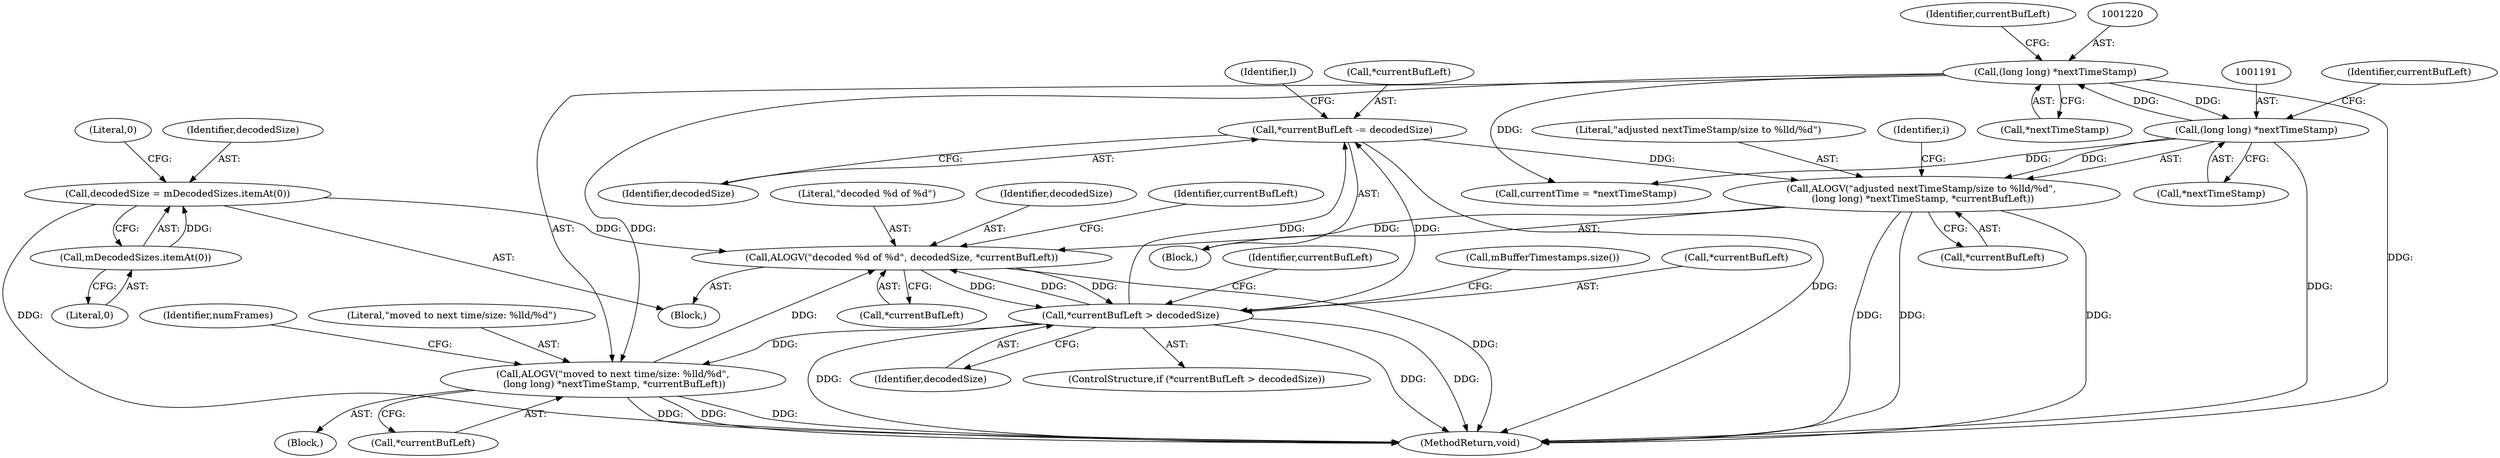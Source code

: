 digraph "0_Android_8e438e153f661e9df8db0ac41d587e940352df06@pointer" {
"1001179" [label="(Call,*currentBufLeft -= decodedSize)"];
"1001174" [label="(Call,*currentBufLeft > decodedSize)"];
"1001168" [label="(Call,ALOGV(\"decoded %d of %d\", decodedSize, *currentBufLeft))"];
"1001162" [label="(Call,decodedSize = mDecodedSizes.itemAt(0))"];
"1001164" [label="(Call,mDecodedSizes.itemAt(0))"];
"1001217" [label="(Call,ALOGV(\"moved to next time/size: %lld/%d\",\n (long long) *nextTimeStamp, *currentBufLeft))"];
"1001219" [label="(Call,(long long) *nextTimeStamp)"];
"1001190" [label="(Call,(long long) *nextTimeStamp)"];
"1001188" [label="(Call,ALOGV(\"adjusted nextTimeStamp/size to %lld/%d\",\n (long long) *nextTimeStamp, *currentBufLeft))"];
"1001179" [label="(Call,*currentBufLeft -= decodedSize)"];
"1001194" [label="(Call,*currentBufLeft)"];
"1001184" [label="(Identifier,l)"];
"1001164" [label="(Call,mDecodedSizes.itemAt(0))"];
"1001165" [label="(Literal,0)"];
"1001175" [label="(Call,*currentBufLeft)"];
"1001224" [label="(Identifier,currentBufLeft)"];
"1001179" [label="(Call,*currentBufLeft -= decodedSize)"];
"1001202" [label="(Block,)"];
"1001188" [label="(Call,ALOGV(\"adjusted nextTimeStamp/size to %lld/%d\",\n (long long) *nextTimeStamp, *currentBufLeft))"];
"1001176" [label="(Identifier,currentBufLeft)"];
"1001140" [label="(Call,currentTime = *nextTimeStamp)"];
"1001177" [label="(Identifier,decodedSize)"];
"1001180" [label="(Call,*currentBufLeft)"];
"1001181" [label="(Identifier,currentBufLeft)"];
"1001195" [label="(Identifier,currentBufLeft)"];
"1001217" [label="(Call,ALOGV(\"moved to next time/size: %lld/%d\",\n (long long) *nextTimeStamp, *currentBufLeft))"];
"1001171" [label="(Call,*currentBufLeft)"];
"1001173" [label="(ControlStructure,if (*currentBufLeft > decodedSize))"];
"1001163" [label="(Identifier,decodedSize)"];
"1001167" [label="(Literal,0)"];
"1001427" [label="(MethodReturn,void)"];
"1001174" [label="(Call,*currentBufLeft > decodedSize)"];
"1001200" [label="(Call,mBufferTimestamps.size())"];
"1001168" [label="(Call,ALOGV(\"decoded %d of %d\", decodedSize, *currentBufLeft))"];
"1001169" [label="(Literal,\"decoded %d of %d\")"];
"1001190" [label="(Call,(long long) *nextTimeStamp)"];
"1001159" [label="(Identifier,i)"];
"1001219" [label="(Call,(long long) *nextTimeStamp)"];
"1001160" [label="(Block,)"];
"1001170" [label="(Identifier,decodedSize)"];
"1001182" [label="(Identifier,decodedSize)"];
"1001162" [label="(Call,decodedSize = mDecodedSizes.itemAt(0))"];
"1001226" [label="(Identifier,numFrames)"];
"1001189" [label="(Literal,\"adjusted nextTimeStamp/size to %lld/%d\")"];
"1001218" [label="(Literal,\"moved to next time/size: %lld/%d\")"];
"1001192" [label="(Call,*nextTimeStamp)"];
"1001221" [label="(Call,*nextTimeStamp)"];
"1001223" [label="(Call,*currentBufLeft)"];
"1001178" [label="(Block,)"];
"1001179" -> "1001178"  [label="AST: "];
"1001179" -> "1001182"  [label="CFG: "];
"1001180" -> "1001179"  [label="AST: "];
"1001182" -> "1001179"  [label="AST: "];
"1001184" -> "1001179"  [label="CFG: "];
"1001179" -> "1001427"  [label="DDG: "];
"1001174" -> "1001179"  [label="DDG: "];
"1001174" -> "1001179"  [label="DDG: "];
"1001179" -> "1001188"  [label="DDG: "];
"1001174" -> "1001173"  [label="AST: "];
"1001174" -> "1001177"  [label="CFG: "];
"1001175" -> "1001174"  [label="AST: "];
"1001177" -> "1001174"  [label="AST: "];
"1001181" -> "1001174"  [label="CFG: "];
"1001200" -> "1001174"  [label="CFG: "];
"1001174" -> "1001427"  [label="DDG: "];
"1001174" -> "1001427"  [label="DDG: "];
"1001174" -> "1001427"  [label="DDG: "];
"1001174" -> "1001168"  [label="DDG: "];
"1001168" -> "1001174"  [label="DDG: "];
"1001168" -> "1001174"  [label="DDG: "];
"1001174" -> "1001217"  [label="DDG: "];
"1001168" -> "1001160"  [label="AST: "];
"1001168" -> "1001171"  [label="CFG: "];
"1001169" -> "1001168"  [label="AST: "];
"1001170" -> "1001168"  [label="AST: "];
"1001171" -> "1001168"  [label="AST: "];
"1001176" -> "1001168"  [label="CFG: "];
"1001168" -> "1001427"  [label="DDG: "];
"1001162" -> "1001168"  [label="DDG: "];
"1001217" -> "1001168"  [label="DDG: "];
"1001188" -> "1001168"  [label="DDG: "];
"1001162" -> "1001160"  [label="AST: "];
"1001162" -> "1001164"  [label="CFG: "];
"1001163" -> "1001162"  [label="AST: "];
"1001164" -> "1001162"  [label="AST: "];
"1001167" -> "1001162"  [label="CFG: "];
"1001162" -> "1001427"  [label="DDG: "];
"1001164" -> "1001162"  [label="DDG: "];
"1001164" -> "1001165"  [label="CFG: "];
"1001165" -> "1001164"  [label="AST: "];
"1001217" -> "1001202"  [label="AST: "];
"1001217" -> "1001223"  [label="CFG: "];
"1001218" -> "1001217"  [label="AST: "];
"1001219" -> "1001217"  [label="AST: "];
"1001223" -> "1001217"  [label="AST: "];
"1001226" -> "1001217"  [label="CFG: "];
"1001217" -> "1001427"  [label="DDG: "];
"1001217" -> "1001427"  [label="DDG: "];
"1001217" -> "1001427"  [label="DDG: "];
"1001219" -> "1001217"  [label="DDG: "];
"1001219" -> "1001221"  [label="CFG: "];
"1001220" -> "1001219"  [label="AST: "];
"1001221" -> "1001219"  [label="AST: "];
"1001224" -> "1001219"  [label="CFG: "];
"1001219" -> "1001427"  [label="DDG: "];
"1001219" -> "1001140"  [label="DDG: "];
"1001219" -> "1001190"  [label="DDG: "];
"1001190" -> "1001219"  [label="DDG: "];
"1001190" -> "1001188"  [label="AST: "];
"1001190" -> "1001192"  [label="CFG: "];
"1001191" -> "1001190"  [label="AST: "];
"1001192" -> "1001190"  [label="AST: "];
"1001195" -> "1001190"  [label="CFG: "];
"1001190" -> "1001427"  [label="DDG: "];
"1001190" -> "1001140"  [label="DDG: "];
"1001190" -> "1001188"  [label="DDG: "];
"1001188" -> "1001178"  [label="AST: "];
"1001188" -> "1001194"  [label="CFG: "];
"1001189" -> "1001188"  [label="AST: "];
"1001194" -> "1001188"  [label="AST: "];
"1001159" -> "1001188"  [label="CFG: "];
"1001188" -> "1001427"  [label="DDG: "];
"1001188" -> "1001427"  [label="DDG: "];
"1001188" -> "1001427"  [label="DDG: "];
}
